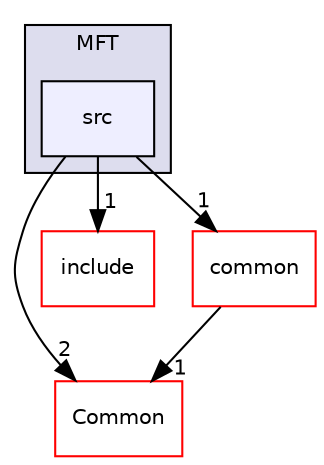 digraph "/home/travis/build/AliceO2Group/AliceO2/DataFormats/Detectors/ITSMFT/MFT/src" {
  bgcolor=transparent;
  compound=true
  node [ fontsize="10", fontname="Helvetica"];
  edge [ labelfontsize="10", labelfontname="Helvetica"];
  subgraph clusterdir_25272d395c0fdb531d4aff346d96238f {
    graph [ bgcolor="#ddddee", pencolor="black", label="MFT" fontname="Helvetica", fontsize="10", URL="dir_25272d395c0fdb531d4aff346d96238f.html"]
  dir_7c281addef852c536c8e0c04067ee355 [shape=box, label="src", style="filled", fillcolor="#eeeeff", pencolor="black", URL="dir_7c281addef852c536c8e0c04067ee355.html"];
  }
  dir_4ab6b4cc6a7edbff49100e9123df213f [shape=box label="Common" color="red" URL="dir_4ab6b4cc6a7edbff49100e9123df213f.html"];
  dir_eb970d2ac00ce12d8b982d15b47bc8a9 [shape=box label="include" color="red" URL="dir_eb970d2ac00ce12d8b982d15b47bc8a9.html"];
  dir_a24d6d0829ce59989bf769e9c553cbcc [shape=box label="common" color="red" URL="dir_a24d6d0829ce59989bf769e9c553cbcc.html"];
  dir_7c281addef852c536c8e0c04067ee355->dir_4ab6b4cc6a7edbff49100e9123df213f [headlabel="2", labeldistance=1.5 headhref="dir_000229_000027.html"];
  dir_7c281addef852c536c8e0c04067ee355->dir_eb970d2ac00ce12d8b982d15b47bc8a9 [headlabel="1", labeldistance=1.5 headhref="dir_000229_000227.html"];
  dir_7c281addef852c536c8e0c04067ee355->dir_a24d6d0829ce59989bf769e9c553cbcc [headlabel="1", labeldistance=1.5 headhref="dir_000229_000099.html"];
  dir_a24d6d0829ce59989bf769e9c553cbcc->dir_4ab6b4cc6a7edbff49100e9123df213f [headlabel="1", labeldistance=1.5 headhref="dir_000099_000027.html"];
}
